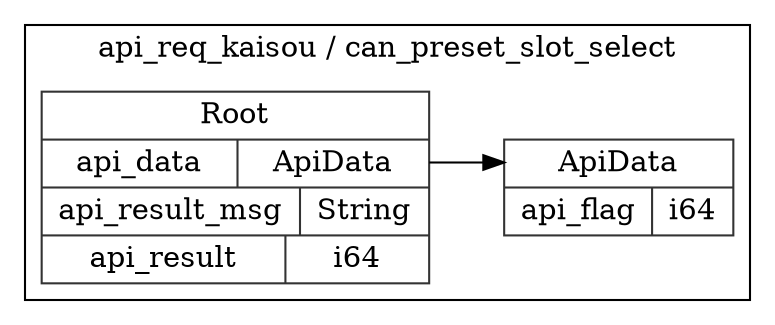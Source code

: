 digraph {
  rankdir=LR;
  subgraph cluster_0 {
    label="api_req_kaisou / can_preset_slot_select";
    node [style="filled", color=white, style="solid", color=gray20];
    api_req_kaisou__can_preset_slot_select__Root [label="<Root> Root  | { api_data | <api_data> ApiData } | { api_result_msg | <api_result_msg> String } | { api_result | <api_result> i64 }", shape=record];
    api_req_kaisou__can_preset_slot_select__ApiData;
    api_req_kaisou__can_preset_slot_select__Root:api_data:e -> api_req_kaisou__can_preset_slot_select__ApiData:ApiData:w;
    api_req_kaisou__can_preset_slot_select__ApiData [label="<ApiData> ApiData  | { api_flag | <api_flag> i64 }", shape=record];
  }
}
